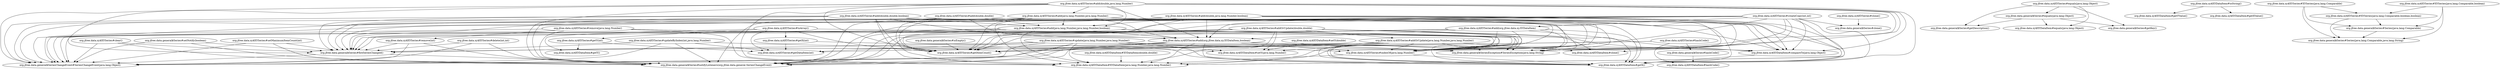 digraph G {
  "org.jfree.data.xy$XYDataItem#compareTo(java.lang.Object)" -> "org.jfree.data.xy$XYDataItem#getX()";
  "org.jfree.data.xy$XYSeries#addOrUpdate(double,double)" -> "org.jfree.data.general$Series#fireSeriesChanged()";
  "org.jfree.data.xy$XYSeries#addOrUpdate(double,double)" -> "org.jfree.data.xy$XYSeries#getItemCount()";
  "org.jfree.data.xy$XYSeries#addOrUpdate(double,double)" -> "org.jfree.data.xy$XYDataItem#getX()";
  "org.jfree.data.xy$XYSeries#addOrUpdate(double,double)" -> "org.jfree.data.xy$XYSeries#indexOf(java.lang.Number)";
  "org.jfree.data.xy$XYSeries#addOrUpdate(double,double)" -> "org.jfree.data.xy$XYDataItem#XYDataItem(java.lang.Number,java.lang.Number)";
  "org.jfree.data.xy$XYSeries#addOrUpdate(double,double)" -> "org.jfree.data.xy$XYDataItem#clone()";
  "org.jfree.data.xy$XYSeries#addOrUpdate(double,double)" -> "org.jfree.data.xy$XYDataItem#setY(java.lang.Number)";
  "org.jfree.data.xy$XYSeries#addOrUpdate(double,double)" -> "org.jfree.data.xy$XYSeries#addOrUpdate(java.lang.Number,java.lang.Number)";
  "org.jfree.data.xy$XYSeries#addOrUpdate(double,double)" -> "org.jfree.data.general$SeriesChangeEvent#SeriesChangeEvent(java.lang.Object)";
  "org.jfree.data.xy$XYSeries#addOrUpdate(double,double)" -> "org.jfree.data.general$Series#notifyListeners(org.jfree.data.general.SeriesChangeEvent)";
  "org.jfree.data.xy$XYSeries#addOrUpdate(double,double)" -> "org.jfree.data.general$SeriesException#SeriesException(java.lang.String)";
  "org.jfree.data.general$Series#fireSeriesChanged()" -> "org.jfree.data.general$SeriesChangeEvent#SeriesChangeEvent(java.lang.Object)";
  "org.jfree.data.general$Series#fireSeriesChanged()" -> "org.jfree.data.general$Series#notifyListeners(org.jfree.data.general.SeriesChangeEvent)";
  "org.jfree.data.xy$XYSeries#indexOf(java.lang.Number)" -> "org.jfree.data.xy$XYDataItem#getX()";
  "org.jfree.data.xy$XYSeries#indexOf(java.lang.Number)" -> "org.jfree.data.xy$XYDataItem#XYDataItem(java.lang.Number,java.lang.Number)";
  "org.jfree.data.xy$XYSeries#addOrUpdate(java.lang.Number,java.lang.Number)" -> "org.jfree.data.general$Series#fireSeriesChanged()";
  "org.jfree.data.xy$XYSeries#addOrUpdate(java.lang.Number,java.lang.Number)" -> "org.jfree.data.xy$XYSeries#getItemCount()";
  "org.jfree.data.xy$XYSeries#addOrUpdate(java.lang.Number,java.lang.Number)" -> "org.jfree.data.xy$XYDataItem#getX()";
  "org.jfree.data.xy$XYSeries#addOrUpdate(java.lang.Number,java.lang.Number)" -> "org.jfree.data.xy$XYSeries#indexOf(java.lang.Number)";
  "org.jfree.data.xy$XYSeries#addOrUpdate(java.lang.Number,java.lang.Number)" -> "org.jfree.data.xy$XYDataItem#XYDataItem(java.lang.Number,java.lang.Number)";
  "org.jfree.data.xy$XYSeries#addOrUpdate(java.lang.Number,java.lang.Number)" -> "org.jfree.data.xy$XYDataItem#clone()";
  "org.jfree.data.xy$XYSeries#addOrUpdate(java.lang.Number,java.lang.Number)" -> "org.jfree.data.xy$XYDataItem#setY(java.lang.Number)";
  "org.jfree.data.xy$XYSeries#addOrUpdate(java.lang.Number,java.lang.Number)" -> "org.jfree.data.general$SeriesChangeEvent#SeriesChangeEvent(java.lang.Object)";
  "org.jfree.data.xy$XYSeries#addOrUpdate(java.lang.Number,java.lang.Number)" -> "org.jfree.data.general$Series#notifyListeners(org.jfree.data.general.SeriesChangeEvent)";
  "org.jfree.data.xy$XYSeries#addOrUpdate(java.lang.Number,java.lang.Number)" -> "org.jfree.data.general$SeriesException#SeriesException(java.lang.String)";
  "org.jfree.data.xy$XYSeries#toArray()" -> "org.jfree.data.xy$XYSeries#getItemCount()";
  "org.jfree.data.xy$XYSeries#toArray()" -> "org.jfree.data.xy$XYSeries#getX(int)";
  "org.jfree.data.xy$XYSeries#toArray()" -> "org.jfree.data.xy$XYDataItem#getX()";
  "org.jfree.data.xy$XYSeries#toArray()" -> "org.jfree.data.xy$XYSeries#getDataItem(int)";
  "org.jfree.data.xy$XYSeries#toArray()" -> "org.jfree.data.xy$XYDataItem#getY()";
  "org.jfree.data.xy$XYSeries#toArray()" -> "org.jfree.data.xy$XYSeries#getY(int)";
  "org.jfree.data.xy$XYSeries#getX(int)" -> "org.jfree.data.xy$XYDataItem#getX()";
  "org.jfree.data.xy$XYSeries#getX(int)" -> "org.jfree.data.xy$XYSeries#getDataItem(int)";
  "org.jfree.data.xy$XYSeries#getY(int)" -> "org.jfree.data.xy$XYSeries#getDataItem(int)";
  "org.jfree.data.xy$XYSeries#getY(int)" -> "org.jfree.data.xy$XYDataItem#getY()";
  "org.jfree.data.xy$XYSeries#remove(int)" -> "org.jfree.data.general$Series#fireSeriesChanged()";
  "org.jfree.data.xy$XYSeries#remove(int)" -> "org.jfree.data.general$SeriesChangeEvent#SeriesChangeEvent(java.lang.Object)";
  "org.jfree.data.xy$XYSeries#remove(int)" -> "org.jfree.data.general$Series#notifyListeners(org.jfree.data.general.SeriesChangeEvent)";
  "org.jfree.data.xy$XYDataItem#setY(double)" -> "org.jfree.data.xy$XYDataItem#setY(java.lang.Number)";
  "org.jfree.data.xy$XYSeries#delete(int,int)" -> "org.jfree.data.general$Series#fireSeriesChanged()";
  "org.jfree.data.xy$XYSeries#delete(int,int)" -> "org.jfree.data.general$SeriesChangeEvent#SeriesChangeEvent(java.lang.Object)";
  "org.jfree.data.xy$XYSeries#delete(int,int)" -> "org.jfree.data.general$Series#notifyListeners(org.jfree.data.general.SeriesChangeEvent)";
  "org.jfree.data.general$Series#isEmpty()" -> "org.jfree.data.xy$XYSeries#getItemCount()";
  "org.jfree.data.xy$XYSeries#add(double,java.lang.Number,boolean)" -> "org.jfree.data.xy$XYDataItem#compareTo(java.lang.Object)";
  "org.jfree.data.xy$XYSeries#add(double,java.lang.Number,boolean)" -> "org.jfree.data.general$Series#fireSeriesChanged()";
  "org.jfree.data.xy$XYSeries#add(double,java.lang.Number,boolean)" -> "org.jfree.data.xy$XYSeries#getItemCount()";
  "org.jfree.data.xy$XYSeries#add(double,java.lang.Number,boolean)" -> "org.jfree.data.xy$XYDataItem#getX()";
  "org.jfree.data.xy$XYSeries#add(double,java.lang.Number,boolean)" -> "org.jfree.data.xy$XYSeries#indexOf(java.lang.Number)";
  "org.jfree.data.xy$XYSeries#add(double,java.lang.Number,boolean)" -> "org.jfree.data.xy$XYDataItem#XYDataItem(java.lang.Number,java.lang.Number)";
  "org.jfree.data.xy$XYSeries#add(double,java.lang.Number,boolean)" -> "org.jfree.data.xy$XYSeries#add(org.jfree.data.xy.XYDataItem,boolean)";
  "org.jfree.data.xy$XYSeries#add(double,java.lang.Number,boolean)" -> "org.jfree.data.xy$XYSeries#add(java.lang.Number,java.lang.Number,boolean)";
  "org.jfree.data.xy$XYSeries#add(double,java.lang.Number,boolean)" -> "org.jfree.data.general$SeriesChangeEvent#SeriesChangeEvent(java.lang.Object)";
  "org.jfree.data.xy$XYSeries#add(double,java.lang.Number,boolean)" -> "org.jfree.data.general$Series#notifyListeners(org.jfree.data.general.SeriesChangeEvent)";
  "org.jfree.data.xy$XYSeries#add(double,java.lang.Number,boolean)" -> "org.jfree.data.general$SeriesException#SeriesException(java.lang.String)";
  "org.jfree.data.xy$XYSeries#add(org.jfree.data.xy.XYDataItem,boolean)" -> "org.jfree.data.xy$XYDataItem#compareTo(java.lang.Object)";
  "org.jfree.data.xy$XYSeries#add(org.jfree.data.xy.XYDataItem,boolean)" -> "org.jfree.data.general$Series#fireSeriesChanged()";
  "org.jfree.data.xy$XYSeries#add(org.jfree.data.xy.XYDataItem,boolean)" -> "org.jfree.data.xy$XYSeries#getItemCount()";
  "org.jfree.data.xy$XYSeries#add(org.jfree.data.xy.XYDataItem,boolean)" -> "org.jfree.data.xy$XYDataItem#getX()";
  "org.jfree.data.xy$XYSeries#add(org.jfree.data.xy.XYDataItem,boolean)" -> "org.jfree.data.xy$XYSeries#indexOf(java.lang.Number)";
  "org.jfree.data.xy$XYSeries#add(org.jfree.data.xy.XYDataItem,boolean)" -> "org.jfree.data.xy$XYDataItem#XYDataItem(java.lang.Number,java.lang.Number)";
  "org.jfree.data.xy$XYSeries#add(org.jfree.data.xy.XYDataItem,boolean)" -> "org.jfree.data.general$SeriesChangeEvent#SeriesChangeEvent(java.lang.Object)";
  "org.jfree.data.xy$XYSeries#add(org.jfree.data.xy.XYDataItem,boolean)" -> "org.jfree.data.general$Series#notifyListeners(org.jfree.data.general.SeriesChangeEvent)";
  "org.jfree.data.xy$XYSeries#add(org.jfree.data.xy.XYDataItem,boolean)" -> "org.jfree.data.general$SeriesException#SeriesException(java.lang.String)";
  "org.jfree.data.xy$XYSeries#add(java.lang.Number,java.lang.Number,boolean)" -> "org.jfree.data.xy$XYDataItem#compareTo(java.lang.Object)";
  "org.jfree.data.xy$XYSeries#add(java.lang.Number,java.lang.Number,boolean)" -> "org.jfree.data.general$Series#fireSeriesChanged()";
  "org.jfree.data.xy$XYSeries#add(java.lang.Number,java.lang.Number,boolean)" -> "org.jfree.data.xy$XYSeries#getItemCount()";
  "org.jfree.data.xy$XYSeries#add(java.lang.Number,java.lang.Number,boolean)" -> "org.jfree.data.xy$XYDataItem#getX()";
  "org.jfree.data.xy$XYSeries#add(java.lang.Number,java.lang.Number,boolean)" -> "org.jfree.data.xy$XYSeries#indexOf(java.lang.Number)";
  "org.jfree.data.xy$XYSeries#add(java.lang.Number,java.lang.Number,boolean)" -> "org.jfree.data.xy$XYDataItem#XYDataItem(java.lang.Number,java.lang.Number)";
  "org.jfree.data.xy$XYSeries#add(java.lang.Number,java.lang.Number,boolean)" -> "org.jfree.data.xy$XYSeries#add(org.jfree.data.xy.XYDataItem,boolean)";
  "org.jfree.data.xy$XYSeries#add(java.lang.Number,java.lang.Number,boolean)" -> "org.jfree.data.general$SeriesChangeEvent#SeriesChangeEvent(java.lang.Object)";
  "org.jfree.data.xy$XYSeries#add(java.lang.Number,java.lang.Number,boolean)" -> "org.jfree.data.general$Series#notifyListeners(org.jfree.data.general.SeriesChangeEvent)";
  "org.jfree.data.xy$XYSeries#add(java.lang.Number,java.lang.Number,boolean)" -> "org.jfree.data.general$SeriesException#SeriesException(java.lang.String)";
  "org.jfree.data.xy$XYDataItem#XYDataItem(double,double)" -> "org.jfree.data.xy$XYDataItem#XYDataItem(java.lang.Number,java.lang.Number)";
  "org.jfree.data.xy$XYSeries#createCopy(int,int)" -> "org.jfree.data.xy$XYDataItem#compareTo(java.lang.Object)";
  "org.jfree.data.xy$XYSeries#createCopy(int,int)" -> "org.jfree.data.general$Series#fireSeriesChanged()";
  "org.jfree.data.xy$XYSeries#createCopy(int,int)" -> "org.jfree.data.xy$XYSeries#getItemCount()";
  "org.jfree.data.xy$XYSeries#createCopy(int,int)" -> "org.jfree.data.xy$XYDataItem#getX()";
  "org.jfree.data.xy$XYSeries#createCopy(int,int)" -> "org.jfree.data.xy$XYSeries#indexOf(java.lang.Number)";
  "org.jfree.data.xy$XYSeries#createCopy(int,int)" -> "org.jfree.data.xy$XYSeries#add(org.jfree.data.xy.XYDataItem)";
  "org.jfree.data.xy$XYSeries#createCopy(int,int)" -> "org.jfree.data.xy$XYDataItem#XYDataItem(java.lang.Number,java.lang.Number)";
  "org.jfree.data.xy$XYSeries#createCopy(int,int)" -> "org.jfree.data.xy$XYDataItem#clone()";
  "org.jfree.data.xy$XYSeries#createCopy(int,int)" -> "org.jfree.data.general$Series#clone()";
  "org.jfree.data.xy$XYSeries#createCopy(int,int)" -> "org.jfree.data.xy$XYSeries#add(org.jfree.data.xy.XYDataItem,boolean)";
  "org.jfree.data.xy$XYSeries#createCopy(int,int)" -> "org.jfree.data.general$SeriesChangeEvent#SeriesChangeEvent(java.lang.Object)";
  "org.jfree.data.xy$XYSeries#createCopy(int,int)" -> "org.jfree.data.general$Series#notifyListeners(org.jfree.data.general.SeriesChangeEvent)";
  "org.jfree.data.xy$XYSeries#createCopy(int,int)" -> "org.jfree.data.general$SeriesException#SeriesException(java.lang.String)";
  "org.jfree.data.xy$XYSeries#add(org.jfree.data.xy.XYDataItem)" -> "org.jfree.data.xy$XYDataItem#compareTo(java.lang.Object)";
  "org.jfree.data.xy$XYSeries#add(org.jfree.data.xy.XYDataItem)" -> "org.jfree.data.general$Series#fireSeriesChanged()";
  "org.jfree.data.xy$XYSeries#add(org.jfree.data.xy.XYDataItem)" -> "org.jfree.data.xy$XYSeries#getItemCount()";
  "org.jfree.data.xy$XYSeries#add(org.jfree.data.xy.XYDataItem)" -> "org.jfree.data.xy$XYDataItem#getX()";
  "org.jfree.data.xy$XYSeries#add(org.jfree.data.xy.XYDataItem)" -> "org.jfree.data.xy$XYSeries#indexOf(java.lang.Number)";
  "org.jfree.data.xy$XYSeries#add(org.jfree.data.xy.XYDataItem)" -> "org.jfree.data.xy$XYDataItem#XYDataItem(java.lang.Number,java.lang.Number)";
  "org.jfree.data.xy$XYSeries#add(org.jfree.data.xy.XYDataItem)" -> "org.jfree.data.xy$XYSeries#add(org.jfree.data.xy.XYDataItem,boolean)";
  "org.jfree.data.xy$XYSeries#add(org.jfree.data.xy.XYDataItem)" -> "org.jfree.data.general$SeriesChangeEvent#SeriesChangeEvent(java.lang.Object)";
  "org.jfree.data.xy$XYSeries#add(org.jfree.data.xy.XYDataItem)" -> "org.jfree.data.general$Series#notifyListeners(org.jfree.data.general.SeriesChangeEvent)";
  "org.jfree.data.xy$XYSeries#add(org.jfree.data.xy.XYDataItem)" -> "org.jfree.data.general$SeriesException#SeriesException(java.lang.String)";
  "org.jfree.data.xy$XYSeries#clone()" -> "org.jfree.data.general$Series#clone()";
  "org.jfree.data.xy$XYSeries#updateByIndex(int,java.lang.Number)" -> "org.jfree.data.general$Series#fireSeriesChanged()";
  "org.jfree.data.xy$XYSeries#updateByIndex(int,java.lang.Number)" -> "org.jfree.data.xy$XYSeries#getDataItem(int)";
  "org.jfree.data.xy$XYSeries#updateByIndex(int,java.lang.Number)" -> "org.jfree.data.xy$XYDataItem#setY(java.lang.Number)";
  "org.jfree.data.xy$XYSeries#updateByIndex(int,java.lang.Number)" -> "org.jfree.data.general$SeriesChangeEvent#SeriesChangeEvent(java.lang.Object)";
  "org.jfree.data.xy$XYSeries#updateByIndex(int,java.lang.Number)" -> "org.jfree.data.general$Series#notifyListeners(org.jfree.data.general.SeriesChangeEvent)";
  "org.jfree.data.xy$XYSeries#update(java.lang.Number,java.lang.Number)" -> "org.jfree.data.general$Series#fireSeriesChanged()";
  "org.jfree.data.xy$XYSeries#update(java.lang.Number,java.lang.Number)" -> "org.jfree.data.xy$XYDataItem#getX()";
  "org.jfree.data.xy$XYSeries#update(java.lang.Number,java.lang.Number)" -> "org.jfree.data.xy$XYSeries#getDataItem(int)";
  "org.jfree.data.xy$XYSeries#update(java.lang.Number,java.lang.Number)" -> "org.jfree.data.xy$XYSeries#indexOf(java.lang.Number)";
  "org.jfree.data.xy$XYSeries#update(java.lang.Number,java.lang.Number)" -> "org.jfree.data.xy$XYDataItem#XYDataItem(java.lang.Number,java.lang.Number)";
  "org.jfree.data.xy$XYSeries#update(java.lang.Number,java.lang.Number)" -> "org.jfree.data.xy$XYDataItem#setY(java.lang.Number)";
  "org.jfree.data.xy$XYSeries#update(java.lang.Number,java.lang.Number)" -> "org.jfree.data.general$SeriesChangeEvent#SeriesChangeEvent(java.lang.Object)";
  "org.jfree.data.xy$XYSeries#update(java.lang.Number,java.lang.Number)" -> "org.jfree.data.general$Series#notifyListeners(org.jfree.data.general.SeriesChangeEvent)";
  "org.jfree.data.xy$XYSeries#update(java.lang.Number,java.lang.Number)" -> "org.jfree.data.general$SeriesException#SeriesException(java.lang.String)";
  "org.jfree.data.xy$XYSeries#equals(java.lang.Object)" -> "org.jfree.data.general$Series#getDescription()";
  "org.jfree.data.xy$XYSeries#equals(java.lang.Object)" -> "org.jfree.data.xy$XYDataItem#equals(java.lang.Object)";
  "org.jfree.data.xy$XYSeries#equals(java.lang.Object)" -> "org.jfree.data.general$Series#getKey()";
  "org.jfree.data.xy$XYSeries#equals(java.lang.Object)" -> "org.jfree.data.general$Series#equals(java.lang.Object)";
  "org.jfree.data.general$Series#equals(java.lang.Object)" -> "org.jfree.data.general$Series#getDescription()";
  "org.jfree.data.general$Series#equals(java.lang.Object)" -> "org.jfree.data.xy$XYDataItem#equals(java.lang.Object)";
  "org.jfree.data.general$Series#equals(java.lang.Object)" -> "org.jfree.data.general$Series#getKey()";
  "org.jfree.data.general$Series#setNotify(boolean)" -> "org.jfree.data.general$Series#fireSeriesChanged()";
  "org.jfree.data.general$Series#setNotify(boolean)" -> "org.jfree.data.general$SeriesChangeEvent#SeriesChangeEvent(java.lang.Object)";
  "org.jfree.data.general$Series#setNotify(boolean)" -> "org.jfree.data.general$Series#notifyListeners(org.jfree.data.general.SeriesChangeEvent)";
  "org.jfree.data.xy$XYSeries#add(double,double,boolean)" -> "org.jfree.data.xy$XYDataItem#compareTo(java.lang.Object)";
  "org.jfree.data.xy$XYSeries#add(double,double,boolean)" -> "org.jfree.data.general$Series#fireSeriesChanged()";
  "org.jfree.data.xy$XYSeries#add(double,double,boolean)" -> "org.jfree.data.xy$XYSeries#getItemCount()";
  "org.jfree.data.xy$XYSeries#add(double,double,boolean)" -> "org.jfree.data.xy$XYDataItem#getX()";
  "org.jfree.data.xy$XYSeries#add(double,double,boolean)" -> "org.jfree.data.xy$XYSeries#indexOf(java.lang.Number)";
  "org.jfree.data.xy$XYSeries#add(double,double,boolean)" -> "org.jfree.data.xy$XYDataItem#XYDataItem(java.lang.Number,java.lang.Number)";
  "org.jfree.data.xy$XYSeries#add(double,double,boolean)" -> "org.jfree.data.xy$XYSeries#add(org.jfree.data.xy.XYDataItem,boolean)";
  "org.jfree.data.xy$XYSeries#add(double,double,boolean)" -> "org.jfree.data.xy$XYSeries#add(java.lang.Number,java.lang.Number,boolean)";
  "org.jfree.data.xy$XYSeries#add(double,double,boolean)" -> "org.jfree.data.general$SeriesChangeEvent#SeriesChangeEvent(java.lang.Object)";
  "org.jfree.data.xy$XYSeries#add(double,double,boolean)" -> "org.jfree.data.general$Series#notifyListeners(org.jfree.data.general.SeriesChangeEvent)";
  "org.jfree.data.xy$XYSeries#add(double,double,boolean)" -> "org.jfree.data.general$SeriesException#SeriesException(java.lang.String)";
  "org.jfree.data.xy$XYSeries#add(java.lang.Number,java.lang.Number)" -> "org.jfree.data.xy$XYDataItem#compareTo(java.lang.Object)";
  "org.jfree.data.xy$XYSeries#add(java.lang.Number,java.lang.Number)" -> "org.jfree.data.general$Series#fireSeriesChanged()";
  "org.jfree.data.xy$XYSeries#add(java.lang.Number,java.lang.Number)" -> "org.jfree.data.xy$XYSeries#getItemCount()";
  "org.jfree.data.xy$XYSeries#add(java.lang.Number,java.lang.Number)" -> "org.jfree.data.xy$XYDataItem#getX()";
  "org.jfree.data.xy$XYSeries#add(java.lang.Number,java.lang.Number)" -> "org.jfree.data.xy$XYSeries#indexOf(java.lang.Number)";
  "org.jfree.data.xy$XYSeries#add(java.lang.Number,java.lang.Number)" -> "org.jfree.data.xy$XYDataItem#XYDataItem(java.lang.Number,java.lang.Number)";
  "org.jfree.data.xy$XYSeries#add(java.lang.Number,java.lang.Number)" -> "org.jfree.data.xy$XYSeries#add(org.jfree.data.xy.XYDataItem,boolean)";
  "org.jfree.data.xy$XYSeries#add(java.lang.Number,java.lang.Number)" -> "org.jfree.data.xy$XYSeries#add(java.lang.Number,java.lang.Number,boolean)";
  "org.jfree.data.xy$XYSeries#add(java.lang.Number,java.lang.Number)" -> "org.jfree.data.general$SeriesChangeEvent#SeriesChangeEvent(java.lang.Object)";
  "org.jfree.data.xy$XYSeries#add(java.lang.Number,java.lang.Number)" -> "org.jfree.data.general$Series#notifyListeners(org.jfree.data.general.SeriesChangeEvent)";
  "org.jfree.data.xy$XYSeries#add(java.lang.Number,java.lang.Number)" -> "org.jfree.data.general$SeriesException#SeriesException(java.lang.String)";
  "org.jfree.data.xy$XYSeries#setMaximumItemCount(int)" -> "org.jfree.data.general$Series#fireSeriesChanged()";
  "org.jfree.data.xy$XYSeries#setMaximumItemCount(int)" -> "org.jfree.data.general$SeriesChangeEvent#SeriesChangeEvent(java.lang.Object)";
  "org.jfree.data.xy$XYSeries#setMaximumItemCount(int)" -> "org.jfree.data.general$Series#notifyListeners(org.jfree.data.general.SeriesChangeEvent)";
  "org.jfree.data.xy$XYDataItem#toString()" -> "org.jfree.data.xy$XYDataItem#getYValue()";
  "org.jfree.data.xy$XYDataItem#toString()" -> "org.jfree.data.xy$XYDataItem#getXValue()";
  "org.jfree.data.xy$XYSeries#XYSeries(java.lang.Comparable)" -> "org.jfree.data.general$Series#Series(java.lang.Comparable,java.lang.String)";
  "org.jfree.data.xy$XYSeries#XYSeries(java.lang.Comparable)" -> "org.jfree.data.general$Series#Series(java.lang.Comparable)";
  "org.jfree.data.xy$XYSeries#XYSeries(java.lang.Comparable)" -> "org.jfree.data.xy$XYSeries#XYSeries(java.lang.Comparable,boolean,boolean)";
  "org.jfree.data.general$Series#Series(java.lang.Comparable)" -> "org.jfree.data.general$Series#Series(java.lang.Comparable,java.lang.String)";
  "org.jfree.data.xy$XYSeries#XYSeries(java.lang.Comparable,boolean,boolean)" -> "org.jfree.data.general$Series#Series(java.lang.Comparable,java.lang.String)";
  "org.jfree.data.xy$XYSeries#XYSeries(java.lang.Comparable,boolean,boolean)" -> "org.jfree.data.general$Series#Series(java.lang.Comparable)";
  "org.jfree.data.xy$XYSeries#XYSeries(java.lang.Comparable,boolean)" -> "org.jfree.data.general$Series#Series(java.lang.Comparable,java.lang.String)";
  "org.jfree.data.xy$XYSeries#XYSeries(java.lang.Comparable,boolean)" -> "org.jfree.data.general$Series#Series(java.lang.Comparable)";
  "org.jfree.data.xy$XYSeries#XYSeries(java.lang.Comparable,boolean)" -> "org.jfree.data.xy$XYSeries#XYSeries(java.lang.Comparable,boolean,boolean)";
  "org.jfree.data.xy$XYSeries#add(double,double)" -> "org.jfree.data.xy$XYDataItem#compareTo(java.lang.Object)";
  "org.jfree.data.xy$XYSeries#add(double,double)" -> "org.jfree.data.general$Series#fireSeriesChanged()";
  "org.jfree.data.xy$XYSeries#add(double,double)" -> "org.jfree.data.xy$XYSeries#getItemCount()";
  "org.jfree.data.xy$XYSeries#add(double,double)" -> "org.jfree.data.xy$XYDataItem#getX()";
  "org.jfree.data.xy$XYSeries#add(double,double)" -> "org.jfree.data.xy$XYSeries#indexOf(java.lang.Number)";
  "org.jfree.data.xy$XYSeries#add(double,double)" -> "org.jfree.data.xy$XYDataItem#XYDataItem(java.lang.Number,java.lang.Number)";
  "org.jfree.data.xy$XYSeries#add(double,double)" -> "org.jfree.data.xy$XYSeries#add(org.jfree.data.xy.XYDataItem,boolean)";
  "org.jfree.data.xy$XYSeries#add(double,double)" -> "org.jfree.data.xy$XYSeries#add(java.lang.Number,java.lang.Number,boolean)";
  "org.jfree.data.xy$XYSeries#add(double,double)" -> "org.jfree.data.general$SeriesChangeEvent#SeriesChangeEvent(java.lang.Object)";
  "org.jfree.data.xy$XYSeries#add(double,double)" -> "org.jfree.data.general$Series#notifyListeners(org.jfree.data.general.SeriesChangeEvent)";
  "org.jfree.data.xy$XYSeries#add(double,double)" -> "org.jfree.data.general$SeriesException#SeriesException(java.lang.String)";
  "org.jfree.data.xy$XYSeries#add(double,java.lang.Number)" -> "org.jfree.data.xy$XYDataItem#compareTo(java.lang.Object)";
  "org.jfree.data.xy$XYSeries#add(double,java.lang.Number)" -> "org.jfree.data.general$Series#fireSeriesChanged()";
  "org.jfree.data.xy$XYSeries#add(double,java.lang.Number)" -> "org.jfree.data.xy$XYSeries#getItemCount()";
  "org.jfree.data.xy$XYSeries#add(double,java.lang.Number)" -> "org.jfree.data.xy$XYDataItem#getX()";
  "org.jfree.data.xy$XYSeries#add(double,java.lang.Number)" -> "org.jfree.data.xy$XYSeries#indexOf(java.lang.Number)";
  "org.jfree.data.xy$XYSeries#add(double,java.lang.Number)" -> "org.jfree.data.xy$XYDataItem#XYDataItem(java.lang.Number,java.lang.Number)";
  "org.jfree.data.xy$XYSeries#add(double,java.lang.Number)" -> "org.jfree.data.xy$XYSeries#add(java.lang.Number,java.lang.Number)";
  "org.jfree.data.xy$XYSeries#add(double,java.lang.Number)" -> "org.jfree.data.xy$XYSeries#add(org.jfree.data.xy.XYDataItem,boolean)";
  "org.jfree.data.xy$XYSeries#add(double,java.lang.Number)" -> "org.jfree.data.xy$XYSeries#add(java.lang.Number,java.lang.Number,boolean)";
  "org.jfree.data.xy$XYSeries#add(double,java.lang.Number)" -> "org.jfree.data.general$SeriesChangeEvent#SeriesChangeEvent(java.lang.Object)";
  "org.jfree.data.xy$XYSeries#add(double,java.lang.Number)" -> "org.jfree.data.general$Series#notifyListeners(org.jfree.data.general.SeriesChangeEvent)";
  "org.jfree.data.xy$XYSeries#add(double,java.lang.Number)" -> "org.jfree.data.general$SeriesException#SeriesException(java.lang.String)";
  "org.jfree.data.xy$XYSeries#hashCode()" -> "org.jfree.data.xy$XYSeries#getItemCount()";
  "org.jfree.data.xy$XYSeries#hashCode()" -> "org.jfree.data.xy$XYSeries#getDataItem(int)";
  "org.jfree.data.xy$XYSeries#hashCode()" -> "org.jfree.data.xy$XYDataItem#hashCode()";
  "org.jfree.data.xy$XYSeries#hashCode()" -> "org.jfree.data.general$Series#hashCode()";
  "org.jfree.data.general$Series#hashCode()" -> "org.jfree.data.xy$XYDataItem#hashCode()";
  "org.jfree.data.xy$XYSeries#clear()" -> "org.jfree.data.general$Series#fireSeriesChanged()";
  "org.jfree.data.xy$XYSeries#clear()" -> "org.jfree.data.general$SeriesChangeEvent#SeriesChangeEvent(java.lang.Object)";
  "org.jfree.data.xy$XYSeries#clear()" -> "org.jfree.data.general$Series#notifyListeners(org.jfree.data.general.SeriesChangeEvent)";
  "org.jfree.data.xy$XYSeries#remove(java.lang.Number)" -> "org.jfree.data.xy$XYSeries#remove(int)";
  "org.jfree.data.xy$XYSeries#remove(java.lang.Number)" -> "org.jfree.data.general$Series#fireSeriesChanged()";
  "org.jfree.data.xy$XYSeries#remove(java.lang.Number)" -> "org.jfree.data.xy$XYDataItem#getX()";
  "org.jfree.data.xy$XYSeries#remove(java.lang.Number)" -> "org.jfree.data.xy$XYSeries#indexOf(java.lang.Number)";
  "org.jfree.data.xy$XYSeries#remove(java.lang.Number)" -> "org.jfree.data.xy$XYDataItem#XYDataItem(java.lang.Number,java.lang.Number)";
  "org.jfree.data.xy$XYSeries#remove(java.lang.Number)" -> "org.jfree.data.general$SeriesChangeEvent#SeriesChangeEvent(java.lang.Object)";
  "org.jfree.data.xy$XYSeries#remove(java.lang.Number)" -> "org.jfree.data.general$Series#notifyListeners(org.jfree.data.general.SeriesChangeEvent)";
}

